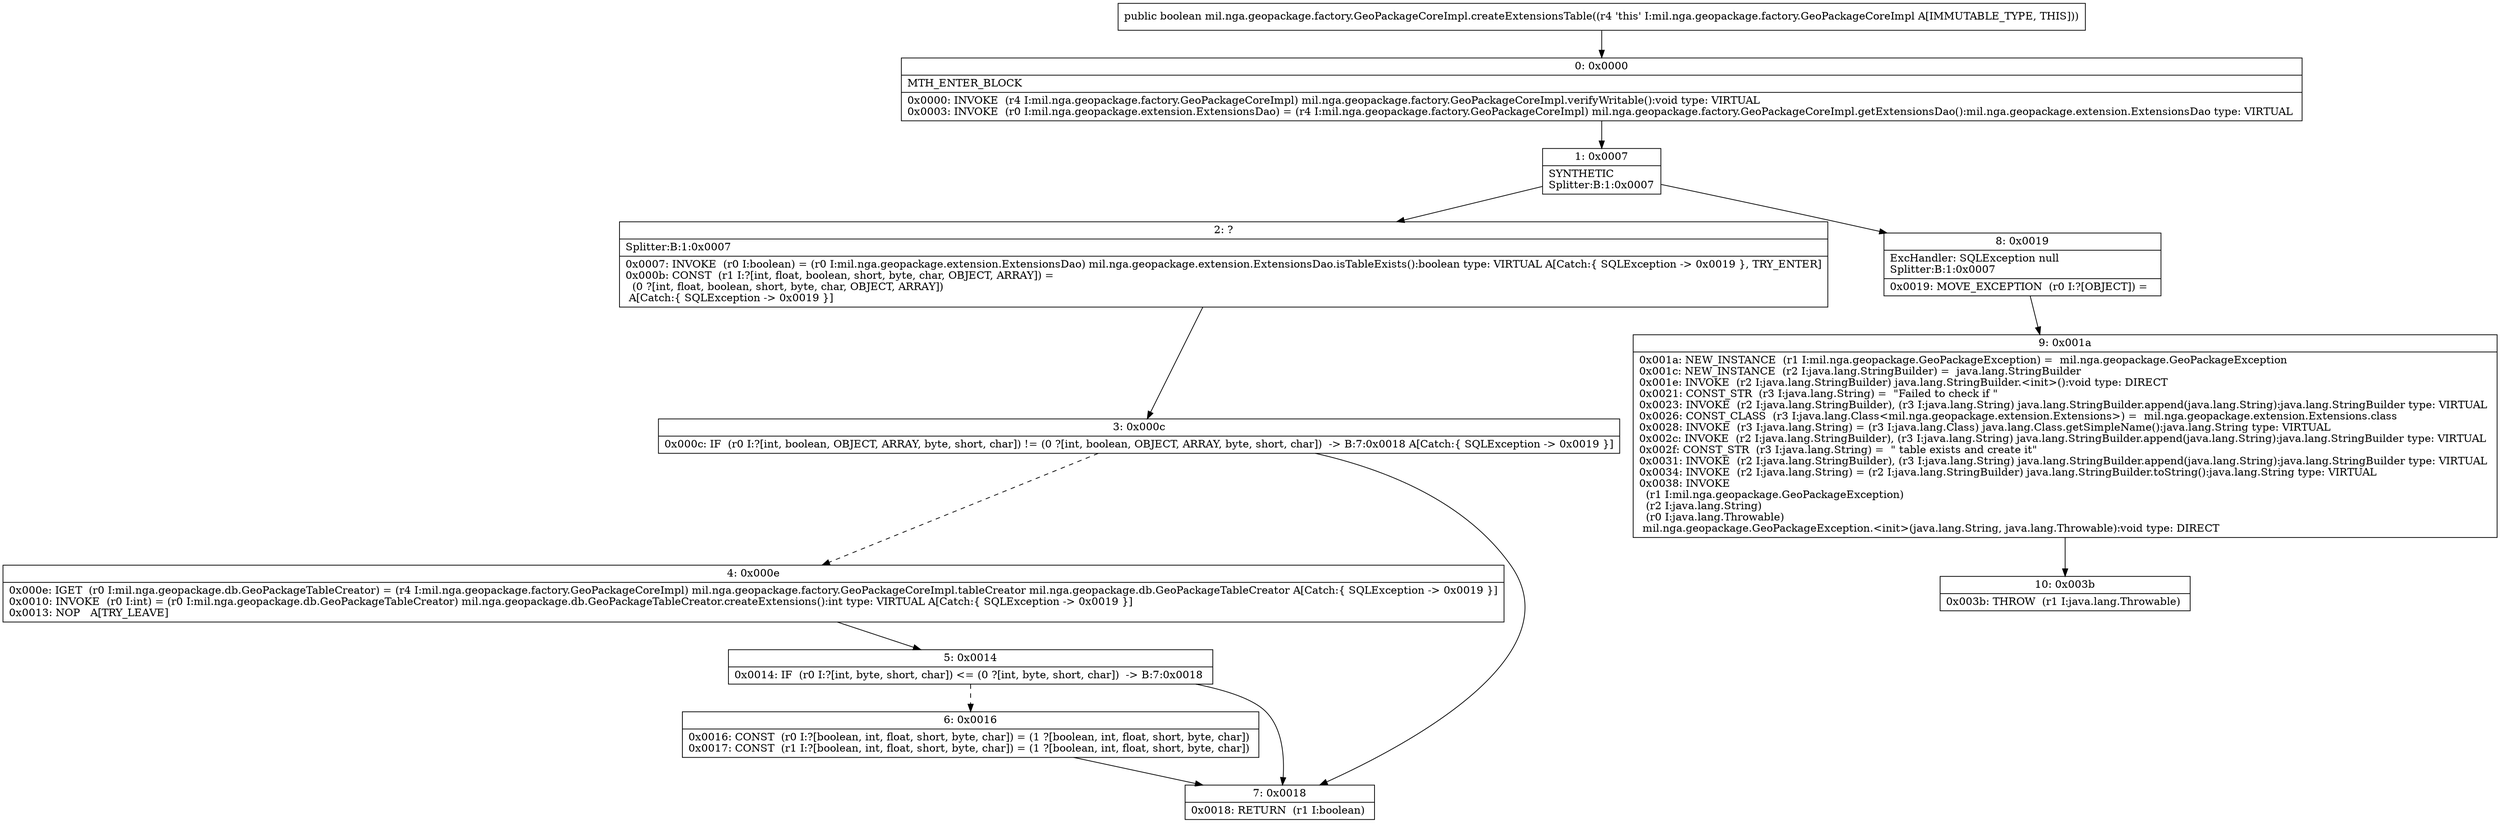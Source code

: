 digraph "CFG formil.nga.geopackage.factory.GeoPackageCoreImpl.createExtensionsTable()Z" {
Node_0 [shape=record,label="{0\:\ 0x0000|MTH_ENTER_BLOCK\l|0x0000: INVOKE  (r4 I:mil.nga.geopackage.factory.GeoPackageCoreImpl) mil.nga.geopackage.factory.GeoPackageCoreImpl.verifyWritable():void type: VIRTUAL \l0x0003: INVOKE  (r0 I:mil.nga.geopackage.extension.ExtensionsDao) = (r4 I:mil.nga.geopackage.factory.GeoPackageCoreImpl) mil.nga.geopackage.factory.GeoPackageCoreImpl.getExtensionsDao():mil.nga.geopackage.extension.ExtensionsDao type: VIRTUAL \l}"];
Node_1 [shape=record,label="{1\:\ 0x0007|SYNTHETIC\lSplitter:B:1:0x0007\l}"];
Node_2 [shape=record,label="{2\:\ ?|Splitter:B:1:0x0007\l|0x0007: INVOKE  (r0 I:boolean) = (r0 I:mil.nga.geopackage.extension.ExtensionsDao) mil.nga.geopackage.extension.ExtensionsDao.isTableExists():boolean type: VIRTUAL A[Catch:\{ SQLException \-\> 0x0019 \}, TRY_ENTER]\l0x000b: CONST  (r1 I:?[int, float, boolean, short, byte, char, OBJECT, ARRAY]) = \l  (0 ?[int, float, boolean, short, byte, char, OBJECT, ARRAY])\l A[Catch:\{ SQLException \-\> 0x0019 \}]\l}"];
Node_3 [shape=record,label="{3\:\ 0x000c|0x000c: IF  (r0 I:?[int, boolean, OBJECT, ARRAY, byte, short, char]) != (0 ?[int, boolean, OBJECT, ARRAY, byte, short, char])  \-\> B:7:0x0018 A[Catch:\{ SQLException \-\> 0x0019 \}]\l}"];
Node_4 [shape=record,label="{4\:\ 0x000e|0x000e: IGET  (r0 I:mil.nga.geopackage.db.GeoPackageTableCreator) = (r4 I:mil.nga.geopackage.factory.GeoPackageCoreImpl) mil.nga.geopackage.factory.GeoPackageCoreImpl.tableCreator mil.nga.geopackage.db.GeoPackageTableCreator A[Catch:\{ SQLException \-\> 0x0019 \}]\l0x0010: INVOKE  (r0 I:int) = (r0 I:mil.nga.geopackage.db.GeoPackageTableCreator) mil.nga.geopackage.db.GeoPackageTableCreator.createExtensions():int type: VIRTUAL A[Catch:\{ SQLException \-\> 0x0019 \}]\l0x0013: NOP   A[TRY_LEAVE]\l}"];
Node_5 [shape=record,label="{5\:\ 0x0014|0x0014: IF  (r0 I:?[int, byte, short, char]) \<= (0 ?[int, byte, short, char])  \-\> B:7:0x0018 \l}"];
Node_6 [shape=record,label="{6\:\ 0x0016|0x0016: CONST  (r0 I:?[boolean, int, float, short, byte, char]) = (1 ?[boolean, int, float, short, byte, char]) \l0x0017: CONST  (r1 I:?[boolean, int, float, short, byte, char]) = (1 ?[boolean, int, float, short, byte, char]) \l}"];
Node_7 [shape=record,label="{7\:\ 0x0018|0x0018: RETURN  (r1 I:boolean) \l}"];
Node_8 [shape=record,label="{8\:\ 0x0019|ExcHandler: SQLException null\lSplitter:B:1:0x0007\l|0x0019: MOVE_EXCEPTION  (r0 I:?[OBJECT]) =  \l}"];
Node_9 [shape=record,label="{9\:\ 0x001a|0x001a: NEW_INSTANCE  (r1 I:mil.nga.geopackage.GeoPackageException) =  mil.nga.geopackage.GeoPackageException \l0x001c: NEW_INSTANCE  (r2 I:java.lang.StringBuilder) =  java.lang.StringBuilder \l0x001e: INVOKE  (r2 I:java.lang.StringBuilder) java.lang.StringBuilder.\<init\>():void type: DIRECT \l0x0021: CONST_STR  (r3 I:java.lang.String) =  \"Failed to check if \" \l0x0023: INVOKE  (r2 I:java.lang.StringBuilder), (r3 I:java.lang.String) java.lang.StringBuilder.append(java.lang.String):java.lang.StringBuilder type: VIRTUAL \l0x0026: CONST_CLASS  (r3 I:java.lang.Class\<mil.nga.geopackage.extension.Extensions\>) =  mil.nga.geopackage.extension.Extensions.class \l0x0028: INVOKE  (r3 I:java.lang.String) = (r3 I:java.lang.Class) java.lang.Class.getSimpleName():java.lang.String type: VIRTUAL \l0x002c: INVOKE  (r2 I:java.lang.StringBuilder), (r3 I:java.lang.String) java.lang.StringBuilder.append(java.lang.String):java.lang.StringBuilder type: VIRTUAL \l0x002f: CONST_STR  (r3 I:java.lang.String) =  \" table exists and create it\" \l0x0031: INVOKE  (r2 I:java.lang.StringBuilder), (r3 I:java.lang.String) java.lang.StringBuilder.append(java.lang.String):java.lang.StringBuilder type: VIRTUAL \l0x0034: INVOKE  (r2 I:java.lang.String) = (r2 I:java.lang.StringBuilder) java.lang.StringBuilder.toString():java.lang.String type: VIRTUAL \l0x0038: INVOKE  \l  (r1 I:mil.nga.geopackage.GeoPackageException)\l  (r2 I:java.lang.String)\l  (r0 I:java.lang.Throwable)\l mil.nga.geopackage.GeoPackageException.\<init\>(java.lang.String, java.lang.Throwable):void type: DIRECT \l}"];
Node_10 [shape=record,label="{10\:\ 0x003b|0x003b: THROW  (r1 I:java.lang.Throwable) \l}"];
MethodNode[shape=record,label="{public boolean mil.nga.geopackage.factory.GeoPackageCoreImpl.createExtensionsTable((r4 'this' I:mil.nga.geopackage.factory.GeoPackageCoreImpl A[IMMUTABLE_TYPE, THIS])) }"];
MethodNode -> Node_0;
Node_0 -> Node_1;
Node_1 -> Node_2;
Node_1 -> Node_8;
Node_2 -> Node_3;
Node_3 -> Node_4[style=dashed];
Node_3 -> Node_7;
Node_4 -> Node_5;
Node_5 -> Node_6[style=dashed];
Node_5 -> Node_7;
Node_6 -> Node_7;
Node_8 -> Node_9;
Node_9 -> Node_10;
}

